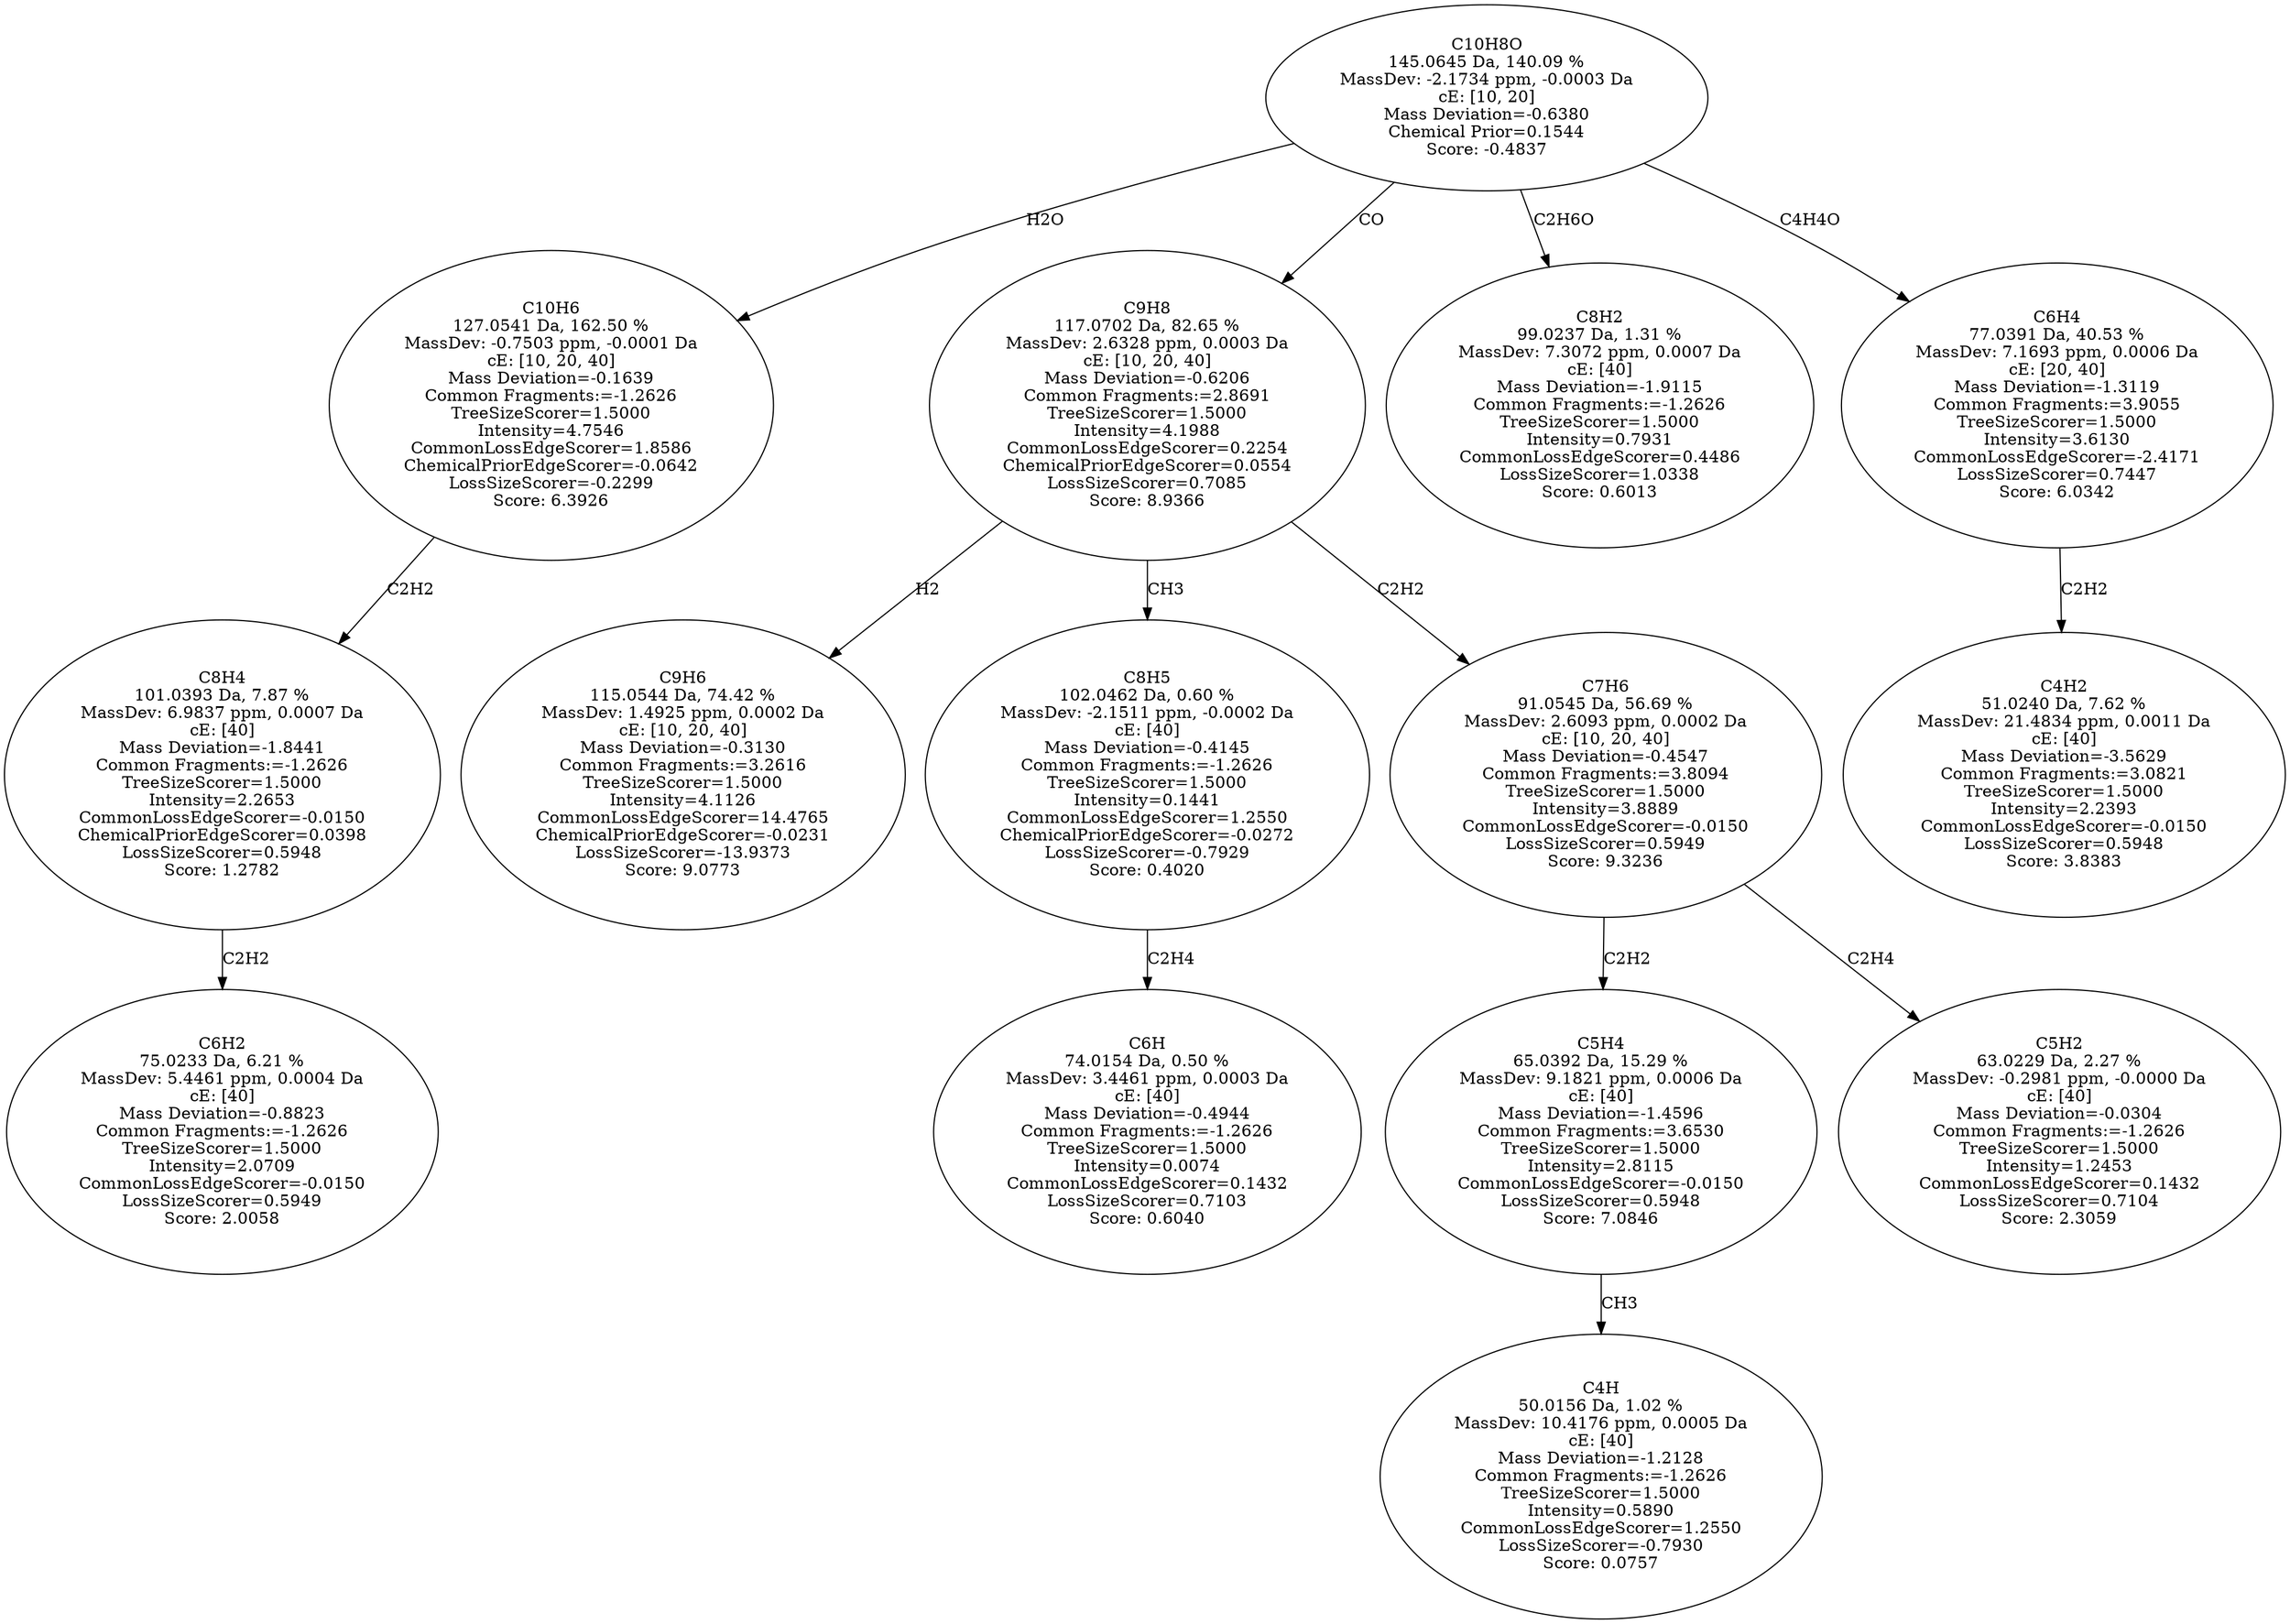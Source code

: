 strict digraph {
v1 [label="C6H2\n75.0233 Da, 6.21 %\nMassDev: 5.4461 ppm, 0.0004 Da\ncE: [40]\nMass Deviation=-0.8823\nCommon Fragments:=-1.2626\nTreeSizeScorer=1.5000\nIntensity=2.0709\nCommonLossEdgeScorer=-0.0150\nLossSizeScorer=0.5949\nScore: 2.0058"];
v2 [label="C8H4\n101.0393 Da, 7.87 %\nMassDev: 6.9837 ppm, 0.0007 Da\ncE: [40]\nMass Deviation=-1.8441\nCommon Fragments:=-1.2626\nTreeSizeScorer=1.5000\nIntensity=2.2653\nCommonLossEdgeScorer=-0.0150\nChemicalPriorEdgeScorer=0.0398\nLossSizeScorer=0.5948\nScore: 1.2782"];
v3 [label="C10H6\n127.0541 Da, 162.50 %\nMassDev: -0.7503 ppm, -0.0001 Da\ncE: [10, 20, 40]\nMass Deviation=-0.1639\nCommon Fragments:=-1.2626\nTreeSizeScorer=1.5000\nIntensity=4.7546\nCommonLossEdgeScorer=1.8586\nChemicalPriorEdgeScorer=-0.0642\nLossSizeScorer=-0.2299\nScore: 6.3926"];
v4 [label="C9H6\n115.0544 Da, 74.42 %\nMassDev: 1.4925 ppm, 0.0002 Da\ncE: [10, 20, 40]\nMass Deviation=-0.3130\nCommon Fragments:=3.2616\nTreeSizeScorer=1.5000\nIntensity=4.1126\nCommonLossEdgeScorer=14.4765\nChemicalPriorEdgeScorer=-0.0231\nLossSizeScorer=-13.9373\nScore: 9.0773"];
v5 [label="C6H\n74.0154 Da, 0.50 %\nMassDev: 3.4461 ppm, 0.0003 Da\ncE: [40]\nMass Deviation=-0.4944\nCommon Fragments:=-1.2626\nTreeSizeScorer=1.5000\nIntensity=0.0074\nCommonLossEdgeScorer=0.1432\nLossSizeScorer=0.7103\nScore: 0.6040"];
v6 [label="C8H5\n102.0462 Da, 0.60 %\nMassDev: -2.1511 ppm, -0.0002 Da\ncE: [40]\nMass Deviation=-0.4145\nCommon Fragments:=-1.2626\nTreeSizeScorer=1.5000\nIntensity=0.1441\nCommonLossEdgeScorer=1.2550\nChemicalPriorEdgeScorer=-0.0272\nLossSizeScorer=-0.7929\nScore: 0.4020"];
v7 [label="C4H\n50.0156 Da, 1.02 %\nMassDev: 10.4176 ppm, 0.0005 Da\ncE: [40]\nMass Deviation=-1.2128\nCommon Fragments:=-1.2626\nTreeSizeScorer=1.5000\nIntensity=0.5890\nCommonLossEdgeScorer=1.2550\nLossSizeScorer=-0.7930\nScore: 0.0757"];
v8 [label="C5H4\n65.0392 Da, 15.29 %\nMassDev: 9.1821 ppm, 0.0006 Da\ncE: [40]\nMass Deviation=-1.4596\nCommon Fragments:=3.6530\nTreeSizeScorer=1.5000\nIntensity=2.8115\nCommonLossEdgeScorer=-0.0150\nLossSizeScorer=0.5948\nScore: 7.0846"];
v9 [label="C5H2\n63.0229 Da, 2.27 %\nMassDev: -0.2981 ppm, -0.0000 Da\ncE: [40]\nMass Deviation=-0.0304\nCommon Fragments:=-1.2626\nTreeSizeScorer=1.5000\nIntensity=1.2453\nCommonLossEdgeScorer=0.1432\nLossSizeScorer=0.7104\nScore: 2.3059"];
v10 [label="C7H6\n91.0545 Da, 56.69 %\nMassDev: 2.6093 ppm, 0.0002 Da\ncE: [10, 20, 40]\nMass Deviation=-0.4547\nCommon Fragments:=3.8094\nTreeSizeScorer=1.5000\nIntensity=3.8889\nCommonLossEdgeScorer=-0.0150\nLossSizeScorer=0.5949\nScore: 9.3236"];
v11 [label="C9H8\n117.0702 Da, 82.65 %\nMassDev: 2.6328 ppm, 0.0003 Da\ncE: [10, 20, 40]\nMass Deviation=-0.6206\nCommon Fragments:=2.8691\nTreeSizeScorer=1.5000\nIntensity=4.1988\nCommonLossEdgeScorer=0.2254\nChemicalPriorEdgeScorer=0.0554\nLossSizeScorer=0.7085\nScore: 8.9366"];
v12 [label="C8H2\n99.0237 Da, 1.31 %\nMassDev: 7.3072 ppm, 0.0007 Da\ncE: [40]\nMass Deviation=-1.9115\nCommon Fragments:=-1.2626\nTreeSizeScorer=1.5000\nIntensity=0.7931\nCommonLossEdgeScorer=0.4486\nLossSizeScorer=1.0338\nScore: 0.6013"];
v13 [label="C4H2\n51.0240 Da, 7.62 %\nMassDev: 21.4834 ppm, 0.0011 Da\ncE: [40]\nMass Deviation=-3.5629\nCommon Fragments:=3.0821\nTreeSizeScorer=1.5000\nIntensity=2.2393\nCommonLossEdgeScorer=-0.0150\nLossSizeScorer=0.5948\nScore: 3.8383"];
v14 [label="C6H4\n77.0391 Da, 40.53 %\nMassDev: 7.1693 ppm, 0.0006 Da\ncE: [20, 40]\nMass Deviation=-1.3119\nCommon Fragments:=3.9055\nTreeSizeScorer=1.5000\nIntensity=3.6130\nCommonLossEdgeScorer=-2.4171\nLossSizeScorer=0.7447\nScore: 6.0342"];
v15 [label="C10H8O\n145.0645 Da, 140.09 %\nMassDev: -2.1734 ppm, -0.0003 Da\ncE: [10, 20]\nMass Deviation=-0.6380\nChemical Prior=0.1544\nScore: -0.4837"];
v2 -> v1 [label="C2H2"];
v3 -> v2 [label="C2H2"];
v15 -> v3 [label="H2O"];
v11 -> v4 [label="H2"];
v6 -> v5 [label="C2H4"];
v11 -> v6 [label="CH3"];
v8 -> v7 [label="CH3"];
v10 -> v8 [label="C2H2"];
v10 -> v9 [label="C2H4"];
v11 -> v10 [label="C2H2"];
v15 -> v11 [label="CO"];
v15 -> v12 [label="C2H6O"];
v14 -> v13 [label="C2H2"];
v15 -> v14 [label="C4H4O"];
}